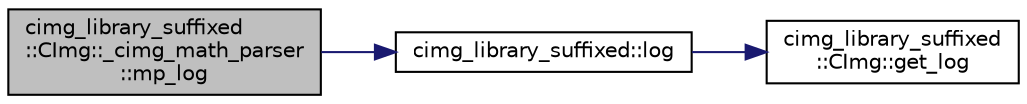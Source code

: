 digraph "cimg_library_suffixed::CImg::_cimg_math_parser::mp_log"
{
  edge [fontname="Helvetica",fontsize="10",labelfontname="Helvetica",labelfontsize="10"];
  node [fontname="Helvetica",fontsize="10",shape=record];
  rankdir="LR";
  Node1 [label="cimg_library_suffixed\l::CImg::_cimg_math_parser\l::mp_log",height=0.2,width=0.4,color="black", fillcolor="grey75", style="filled" fontcolor="black"];
  Node1 -> Node2 [color="midnightblue",fontsize="10",style="solid",fontname="Helvetica"];
  Node2 [label="cimg_library_suffixed::log",height=0.2,width=0.4,color="black", fillcolor="white", style="filled",URL="$namespacecimg__library__suffixed.html#a65baff382319a3677fd777a976a4f50b"];
  Node2 -> Node3 [color="midnightblue",fontsize="10",style="solid",fontname="Helvetica"];
  Node3 [label="cimg_library_suffixed\l::CImg::get_log",height=0.2,width=0.4,color="black", fillcolor="white", style="filled",URL="$structcimg__library__suffixed_1_1_c_img.html#a86f58a445233a33489abc9229774adbf",tooltip="Compute the logarithm of each pixel value ."];
}
